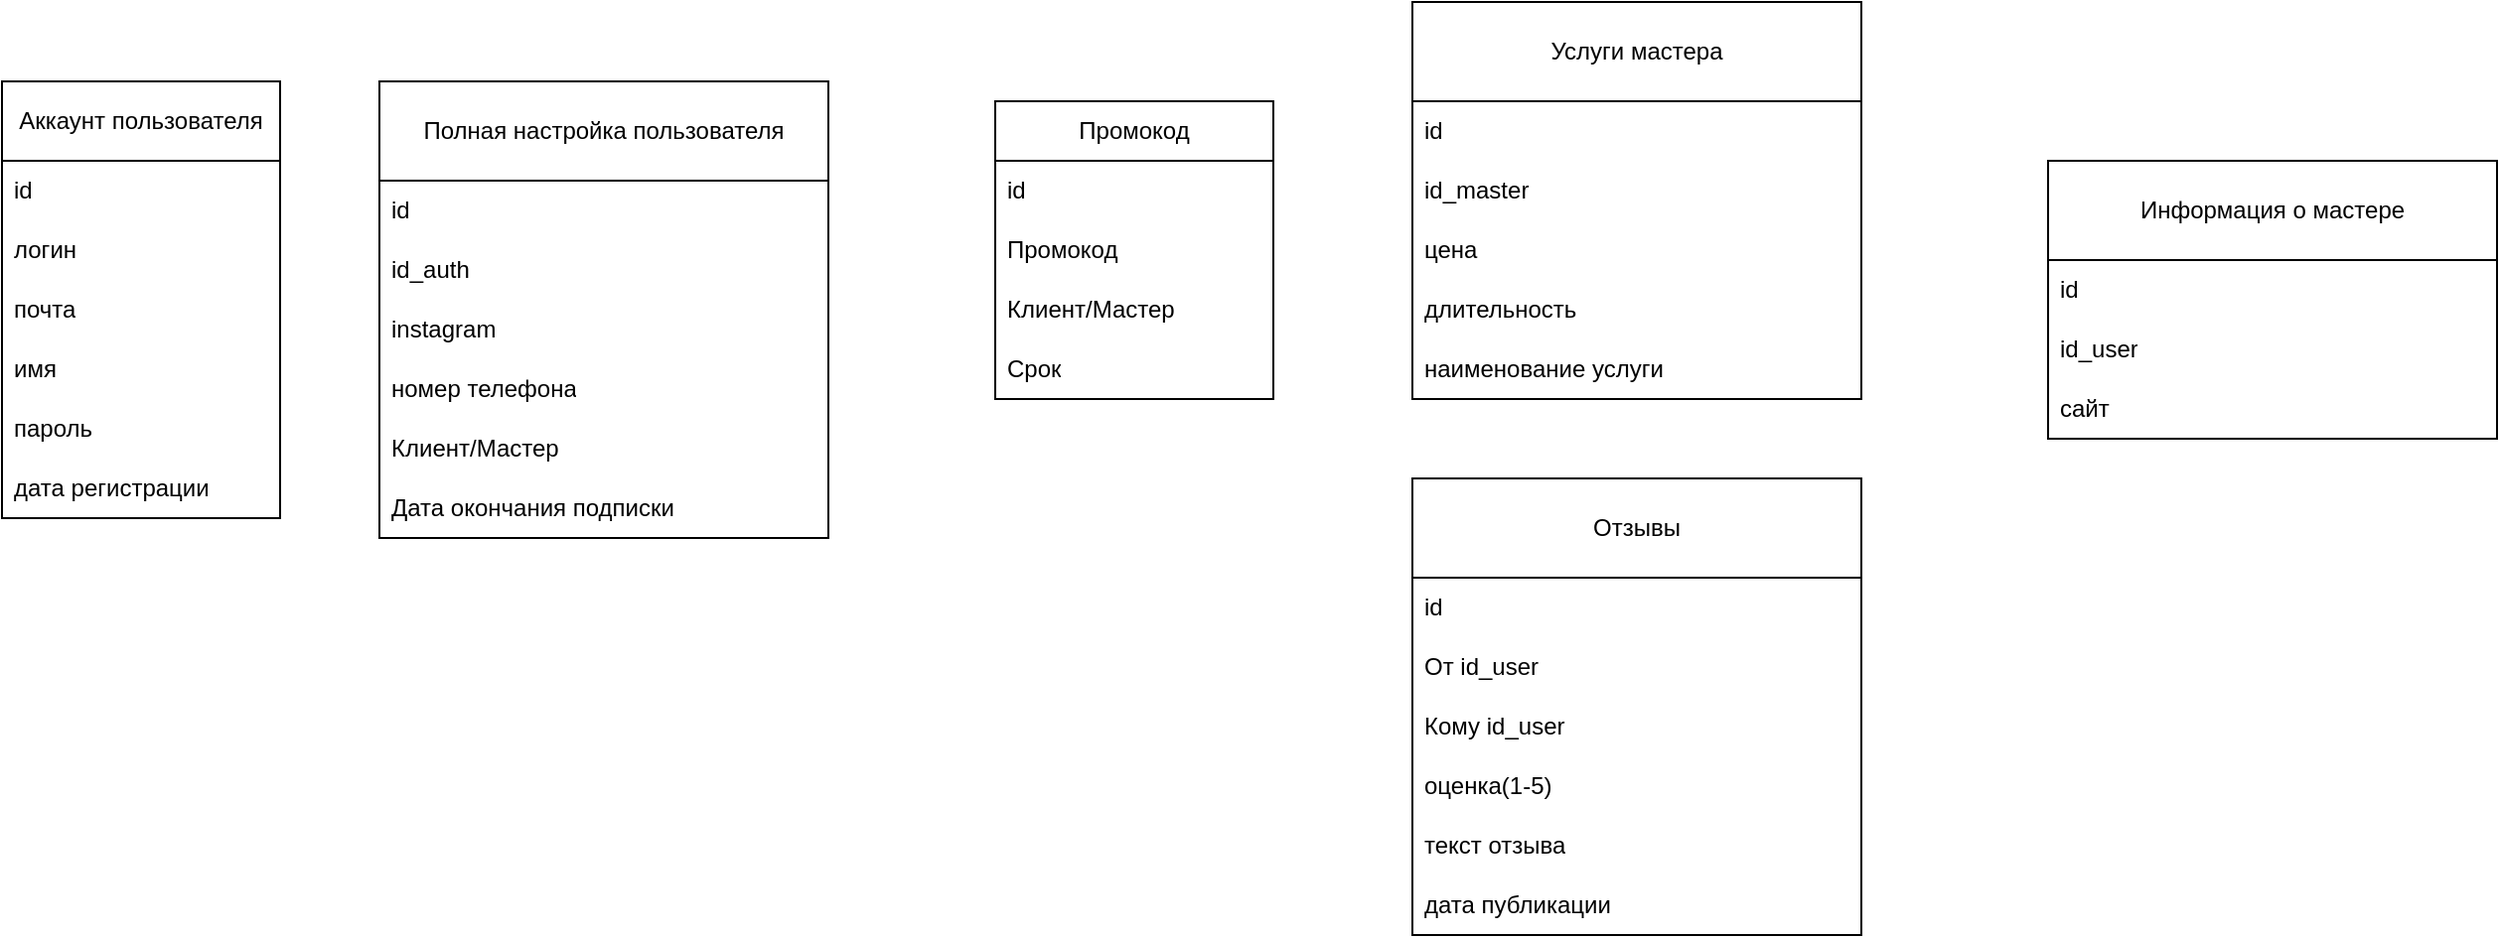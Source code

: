 <mxfile version="20.6.0" type="github">
  <diagram id="FNYsJMza0JiIqfky8UgD" name="Страница 1">
    <mxGraphModel dx="1320" dy="724" grid="1" gridSize="10" guides="1" tooltips="1" connect="1" arrows="1" fold="1" page="1" pageScale="1" pageWidth="827" pageHeight="1169" math="0" shadow="0">
      <root>
        <mxCell id="0" />
        <mxCell id="1" parent="0" />
        <mxCell id="IiygQfW9KvdZxpV6kaJS-1" value="Аккаунт пользователя" style="swimlane;fontStyle=0;childLayout=stackLayout;horizontal=1;startSize=40;horizontalStack=0;resizeParent=1;resizeParentMax=0;resizeLast=0;collapsible=1;marginBottom=0;whiteSpace=wrap;html=1;" vertex="1" parent="1">
          <mxGeometry x="50" y="200" width="140" height="220" as="geometry" />
        </mxCell>
        <mxCell id="IiygQfW9KvdZxpV6kaJS-15" value="id" style="text;strokeColor=none;fillColor=none;align=left;verticalAlign=middle;spacingLeft=4;spacingRight=4;overflow=hidden;points=[[0,0.5],[1,0.5]];portConstraint=eastwest;rotatable=0;whiteSpace=wrap;html=1;" vertex="1" parent="IiygQfW9KvdZxpV6kaJS-1">
          <mxGeometry y="40" width="140" height="30" as="geometry" />
        </mxCell>
        <mxCell id="IiygQfW9KvdZxpV6kaJS-2" value="логин" style="text;strokeColor=none;fillColor=none;align=left;verticalAlign=middle;spacingLeft=4;spacingRight=4;overflow=hidden;points=[[0,0.5],[1,0.5]];portConstraint=eastwest;rotatable=0;whiteSpace=wrap;html=1;" vertex="1" parent="IiygQfW9KvdZxpV6kaJS-1">
          <mxGeometry y="70" width="140" height="30" as="geometry" />
        </mxCell>
        <mxCell id="IiygQfW9KvdZxpV6kaJS-3" value="почта" style="text;strokeColor=none;fillColor=none;align=left;verticalAlign=middle;spacingLeft=4;spacingRight=4;overflow=hidden;points=[[0,0.5],[1,0.5]];portConstraint=eastwest;rotatable=0;whiteSpace=wrap;html=1;" vertex="1" parent="IiygQfW9KvdZxpV6kaJS-1">
          <mxGeometry y="100" width="140" height="30" as="geometry" />
        </mxCell>
        <mxCell id="IiygQfW9KvdZxpV6kaJS-18" value="имя" style="text;strokeColor=none;fillColor=none;align=left;verticalAlign=middle;spacingLeft=4;spacingRight=4;overflow=hidden;points=[[0,0.5],[1,0.5]];portConstraint=eastwest;rotatable=0;whiteSpace=wrap;html=1;" vertex="1" parent="IiygQfW9KvdZxpV6kaJS-1">
          <mxGeometry y="130" width="140" height="30" as="geometry" />
        </mxCell>
        <mxCell id="IiygQfW9KvdZxpV6kaJS-4" value="пароль" style="text;strokeColor=none;fillColor=none;align=left;verticalAlign=middle;spacingLeft=4;spacingRight=4;overflow=hidden;points=[[0,0.5],[1,0.5]];portConstraint=eastwest;rotatable=0;whiteSpace=wrap;html=1;" vertex="1" parent="IiygQfW9KvdZxpV6kaJS-1">
          <mxGeometry y="160" width="140" height="30" as="geometry" />
        </mxCell>
        <mxCell id="IiygQfW9KvdZxpV6kaJS-23" value="дата регистрации" style="text;strokeColor=none;fillColor=none;align=left;verticalAlign=middle;spacingLeft=4;spacingRight=4;overflow=hidden;points=[[0,0.5],[1,0.5]];portConstraint=eastwest;rotatable=0;whiteSpace=wrap;html=1;" vertex="1" parent="IiygQfW9KvdZxpV6kaJS-1">
          <mxGeometry y="190" width="140" height="30" as="geometry" />
        </mxCell>
        <mxCell id="IiygQfW9KvdZxpV6kaJS-5" value="Полная настройка пользователя" style="swimlane;fontStyle=0;childLayout=stackLayout;horizontal=1;startSize=50;horizontalStack=0;resizeParent=1;resizeParentMax=0;resizeLast=0;collapsible=1;marginBottom=0;whiteSpace=wrap;html=1;" vertex="1" parent="1">
          <mxGeometry x="240" y="200" width="226" height="230" as="geometry" />
        </mxCell>
        <mxCell id="IiygQfW9KvdZxpV6kaJS-6" value="id" style="text;strokeColor=none;fillColor=none;align=left;verticalAlign=middle;spacingLeft=4;spacingRight=4;overflow=hidden;points=[[0,0.5],[1,0.5]];portConstraint=eastwest;rotatable=0;whiteSpace=wrap;html=1;" vertex="1" parent="IiygQfW9KvdZxpV6kaJS-5">
          <mxGeometry y="50" width="226" height="30" as="geometry" />
        </mxCell>
        <mxCell id="IiygQfW9KvdZxpV6kaJS-7" value="id_auth" style="text;strokeColor=none;fillColor=none;align=left;verticalAlign=middle;spacingLeft=4;spacingRight=4;overflow=hidden;points=[[0,0.5],[1,0.5]];portConstraint=eastwest;rotatable=0;whiteSpace=wrap;html=1;" vertex="1" parent="IiygQfW9KvdZxpV6kaJS-5">
          <mxGeometry y="80" width="226" height="30" as="geometry" />
        </mxCell>
        <mxCell id="IiygQfW9KvdZxpV6kaJS-24" value="instagram" style="text;strokeColor=none;fillColor=none;align=left;verticalAlign=middle;spacingLeft=4;spacingRight=4;overflow=hidden;points=[[0,0.5],[1,0.5]];portConstraint=eastwest;rotatable=0;whiteSpace=wrap;html=1;" vertex="1" parent="IiygQfW9KvdZxpV6kaJS-5">
          <mxGeometry y="110" width="226" height="30" as="geometry" />
        </mxCell>
        <mxCell id="IiygQfW9KvdZxpV6kaJS-17" value="номер телефона" style="text;strokeColor=none;fillColor=none;align=left;verticalAlign=middle;spacingLeft=4;spacingRight=4;overflow=hidden;points=[[0,0.5],[1,0.5]];portConstraint=eastwest;rotatable=0;whiteSpace=wrap;html=1;" vertex="1" parent="IiygQfW9KvdZxpV6kaJS-5">
          <mxGeometry y="140" width="226" height="30" as="geometry" />
        </mxCell>
        <mxCell id="IiygQfW9KvdZxpV6kaJS-22" value="Клиент/Мастер" style="text;strokeColor=none;fillColor=none;align=left;verticalAlign=middle;spacingLeft=4;spacingRight=4;overflow=hidden;points=[[0,0.5],[1,0.5]];portConstraint=eastwest;rotatable=0;whiteSpace=wrap;html=1;" vertex="1" parent="IiygQfW9KvdZxpV6kaJS-5">
          <mxGeometry y="170" width="226" height="30" as="geometry" />
        </mxCell>
        <mxCell id="IiygQfW9KvdZxpV6kaJS-25" value="Дата окончания подписки" style="text;strokeColor=none;fillColor=none;align=left;verticalAlign=middle;spacingLeft=4;spacingRight=4;overflow=hidden;points=[[0,0.5],[1,0.5]];portConstraint=eastwest;rotatable=0;whiteSpace=wrap;html=1;" vertex="1" parent="IiygQfW9KvdZxpV6kaJS-5">
          <mxGeometry y="200" width="226" height="30" as="geometry" />
        </mxCell>
        <mxCell id="IiygQfW9KvdZxpV6kaJS-10" value="Промокод" style="swimlane;fontStyle=0;childLayout=stackLayout;horizontal=1;startSize=30;horizontalStack=0;resizeParent=1;resizeParentMax=0;resizeLast=0;collapsible=1;marginBottom=0;whiteSpace=wrap;html=1;" vertex="1" parent="1">
          <mxGeometry x="550" y="210" width="140" height="150" as="geometry" />
        </mxCell>
        <mxCell id="IiygQfW9KvdZxpV6kaJS-11" value="id" style="text;strokeColor=none;fillColor=none;align=left;verticalAlign=middle;spacingLeft=4;spacingRight=4;overflow=hidden;points=[[0,0.5],[1,0.5]];portConstraint=eastwest;rotatable=0;whiteSpace=wrap;html=1;" vertex="1" parent="IiygQfW9KvdZxpV6kaJS-10">
          <mxGeometry y="30" width="140" height="30" as="geometry" />
        </mxCell>
        <mxCell id="IiygQfW9KvdZxpV6kaJS-12" value="Промокод" style="text;strokeColor=none;fillColor=none;align=left;verticalAlign=middle;spacingLeft=4;spacingRight=4;overflow=hidden;points=[[0,0.5],[1,0.5]];portConstraint=eastwest;rotatable=0;whiteSpace=wrap;html=1;" vertex="1" parent="IiygQfW9KvdZxpV6kaJS-10">
          <mxGeometry y="60" width="140" height="30" as="geometry" />
        </mxCell>
        <mxCell id="IiygQfW9KvdZxpV6kaJS-13" value="Клиент/Мастер" style="text;strokeColor=none;fillColor=none;align=left;verticalAlign=middle;spacingLeft=4;spacingRight=4;overflow=hidden;points=[[0,0.5],[1,0.5]];portConstraint=eastwest;rotatable=0;whiteSpace=wrap;html=1;" vertex="1" parent="IiygQfW9KvdZxpV6kaJS-10">
          <mxGeometry y="90" width="140" height="30" as="geometry" />
        </mxCell>
        <mxCell id="IiygQfW9KvdZxpV6kaJS-20" value="Срок" style="text;strokeColor=none;fillColor=none;align=left;verticalAlign=middle;spacingLeft=4;spacingRight=4;overflow=hidden;points=[[0,0.5],[1,0.5]];portConstraint=eastwest;rotatable=0;whiteSpace=wrap;html=1;" vertex="1" parent="IiygQfW9KvdZxpV6kaJS-10">
          <mxGeometry y="120" width="140" height="30" as="geometry" />
        </mxCell>
        <mxCell id="IiygQfW9KvdZxpV6kaJS-26" value="Отзывы" style="swimlane;fontStyle=0;childLayout=stackLayout;horizontal=1;startSize=50;horizontalStack=0;resizeParent=1;resizeParentMax=0;resizeLast=0;collapsible=1;marginBottom=0;whiteSpace=wrap;html=1;" vertex="1" parent="1">
          <mxGeometry x="760" y="400" width="226" height="230" as="geometry" />
        </mxCell>
        <mxCell id="IiygQfW9KvdZxpV6kaJS-27" value="id" style="text;strokeColor=none;fillColor=none;align=left;verticalAlign=middle;spacingLeft=4;spacingRight=4;overflow=hidden;points=[[0,0.5],[1,0.5]];portConstraint=eastwest;rotatable=0;whiteSpace=wrap;html=1;" vertex="1" parent="IiygQfW9KvdZxpV6kaJS-26">
          <mxGeometry y="50" width="226" height="30" as="geometry" />
        </mxCell>
        <mxCell id="IiygQfW9KvdZxpV6kaJS-28" value="От id_user" style="text;strokeColor=none;fillColor=none;align=left;verticalAlign=middle;spacingLeft=4;spacingRight=4;overflow=hidden;points=[[0,0.5],[1,0.5]];portConstraint=eastwest;rotatable=0;whiteSpace=wrap;html=1;" vertex="1" parent="IiygQfW9KvdZxpV6kaJS-26">
          <mxGeometry y="80" width="226" height="30" as="geometry" />
        </mxCell>
        <mxCell id="IiygQfW9KvdZxpV6kaJS-52" value="Кому id_user" style="text;strokeColor=none;fillColor=none;align=left;verticalAlign=middle;spacingLeft=4;spacingRight=4;overflow=hidden;points=[[0,0.5],[1,0.5]];portConstraint=eastwest;rotatable=0;whiteSpace=wrap;html=1;" vertex="1" parent="IiygQfW9KvdZxpV6kaJS-26">
          <mxGeometry y="110" width="226" height="30" as="geometry" />
        </mxCell>
        <mxCell id="IiygQfW9KvdZxpV6kaJS-29" value="оценка(1-5)" style="text;strokeColor=none;fillColor=none;align=left;verticalAlign=middle;spacingLeft=4;spacingRight=4;overflow=hidden;points=[[0,0.5],[1,0.5]];portConstraint=eastwest;rotatable=0;whiteSpace=wrap;html=1;" vertex="1" parent="IiygQfW9KvdZxpV6kaJS-26">
          <mxGeometry y="140" width="226" height="30" as="geometry" />
        </mxCell>
        <mxCell id="IiygQfW9KvdZxpV6kaJS-30" value="текст отзыва" style="text;strokeColor=none;fillColor=none;align=left;verticalAlign=middle;spacingLeft=4;spacingRight=4;overflow=hidden;points=[[0,0.5],[1,0.5]];portConstraint=eastwest;rotatable=0;whiteSpace=wrap;html=1;" vertex="1" parent="IiygQfW9KvdZxpV6kaJS-26">
          <mxGeometry y="170" width="226" height="30" as="geometry" />
        </mxCell>
        <mxCell id="IiygQfW9KvdZxpV6kaJS-31" value="дата публикации" style="text;strokeColor=none;fillColor=none;align=left;verticalAlign=middle;spacingLeft=4;spacingRight=4;overflow=hidden;points=[[0,0.5],[1,0.5]];portConstraint=eastwest;rotatable=0;whiteSpace=wrap;html=1;" vertex="1" parent="IiygQfW9KvdZxpV6kaJS-26">
          <mxGeometry y="200" width="226" height="30" as="geometry" />
        </mxCell>
        <mxCell id="IiygQfW9KvdZxpV6kaJS-34" value="Услуги мастера" style="swimlane;fontStyle=0;childLayout=stackLayout;horizontal=1;startSize=50;horizontalStack=0;resizeParent=1;resizeParentMax=0;resizeLast=0;collapsible=1;marginBottom=0;whiteSpace=wrap;html=1;" vertex="1" parent="1">
          <mxGeometry x="760" y="160" width="226" height="200" as="geometry" />
        </mxCell>
        <mxCell id="IiygQfW9KvdZxpV6kaJS-35" value="id" style="text;strokeColor=none;fillColor=none;align=left;verticalAlign=middle;spacingLeft=4;spacingRight=4;overflow=hidden;points=[[0,0.5],[1,0.5]];portConstraint=eastwest;rotatable=0;whiteSpace=wrap;html=1;" vertex="1" parent="IiygQfW9KvdZxpV6kaJS-34">
          <mxGeometry y="50" width="226" height="30" as="geometry" />
        </mxCell>
        <mxCell id="IiygQfW9KvdZxpV6kaJS-36" value="id_master" style="text;strokeColor=none;fillColor=none;align=left;verticalAlign=middle;spacingLeft=4;spacingRight=4;overflow=hidden;points=[[0,0.5],[1,0.5]];portConstraint=eastwest;rotatable=0;whiteSpace=wrap;html=1;" vertex="1" parent="IiygQfW9KvdZxpV6kaJS-34">
          <mxGeometry y="80" width="226" height="30" as="geometry" />
        </mxCell>
        <mxCell id="IiygQfW9KvdZxpV6kaJS-37" value="цена" style="text;strokeColor=none;fillColor=none;align=left;verticalAlign=middle;spacingLeft=4;spacingRight=4;overflow=hidden;points=[[0,0.5],[1,0.5]];portConstraint=eastwest;rotatable=0;whiteSpace=wrap;html=1;" vertex="1" parent="IiygQfW9KvdZxpV6kaJS-34">
          <mxGeometry y="110" width="226" height="30" as="geometry" />
        </mxCell>
        <mxCell id="IiygQfW9KvdZxpV6kaJS-38" value="длительность" style="text;strokeColor=none;fillColor=none;align=left;verticalAlign=middle;spacingLeft=4;spacingRight=4;overflow=hidden;points=[[0,0.5],[1,0.5]];portConstraint=eastwest;rotatable=0;whiteSpace=wrap;html=1;" vertex="1" parent="IiygQfW9KvdZxpV6kaJS-34">
          <mxGeometry y="140" width="226" height="30" as="geometry" />
        </mxCell>
        <mxCell id="IiygQfW9KvdZxpV6kaJS-39" value="наименование услуги" style="text;strokeColor=none;fillColor=none;align=left;verticalAlign=middle;spacingLeft=4;spacingRight=4;overflow=hidden;points=[[0,0.5],[1,0.5]];portConstraint=eastwest;rotatable=0;whiteSpace=wrap;html=1;" vertex="1" parent="IiygQfW9KvdZxpV6kaJS-34">
          <mxGeometry y="170" width="226" height="30" as="geometry" />
        </mxCell>
        <mxCell id="IiygQfW9KvdZxpV6kaJS-42" value="Информация о мастере" style="swimlane;fontStyle=0;childLayout=stackLayout;horizontal=1;startSize=50;horizontalStack=0;resizeParent=1;resizeParentMax=0;resizeLast=0;collapsible=1;marginBottom=0;whiteSpace=wrap;html=1;" vertex="1" parent="1">
          <mxGeometry x="1080" y="240" width="226" height="140" as="geometry" />
        </mxCell>
        <mxCell id="IiygQfW9KvdZxpV6kaJS-43" value="id" style="text;strokeColor=none;fillColor=none;align=left;verticalAlign=middle;spacingLeft=4;spacingRight=4;overflow=hidden;points=[[0,0.5],[1,0.5]];portConstraint=eastwest;rotatable=0;whiteSpace=wrap;html=1;" vertex="1" parent="IiygQfW9KvdZxpV6kaJS-42">
          <mxGeometry y="50" width="226" height="30" as="geometry" />
        </mxCell>
        <mxCell id="IiygQfW9KvdZxpV6kaJS-44" value="id_user" style="text;strokeColor=none;fillColor=none;align=left;verticalAlign=middle;spacingLeft=4;spacingRight=4;overflow=hidden;points=[[0,0.5],[1,0.5]];portConstraint=eastwest;rotatable=0;whiteSpace=wrap;html=1;" vertex="1" parent="IiygQfW9KvdZxpV6kaJS-42">
          <mxGeometry y="80" width="226" height="30" as="geometry" />
        </mxCell>
        <mxCell id="IiygQfW9KvdZxpV6kaJS-45" value="сайт" style="text;strokeColor=none;fillColor=none;align=left;verticalAlign=middle;spacingLeft=4;spacingRight=4;overflow=hidden;points=[[0,0.5],[1,0.5]];portConstraint=eastwest;rotatable=0;whiteSpace=wrap;html=1;" vertex="1" parent="IiygQfW9KvdZxpV6kaJS-42">
          <mxGeometry y="110" width="226" height="30" as="geometry" />
        </mxCell>
      </root>
    </mxGraphModel>
  </diagram>
</mxfile>
